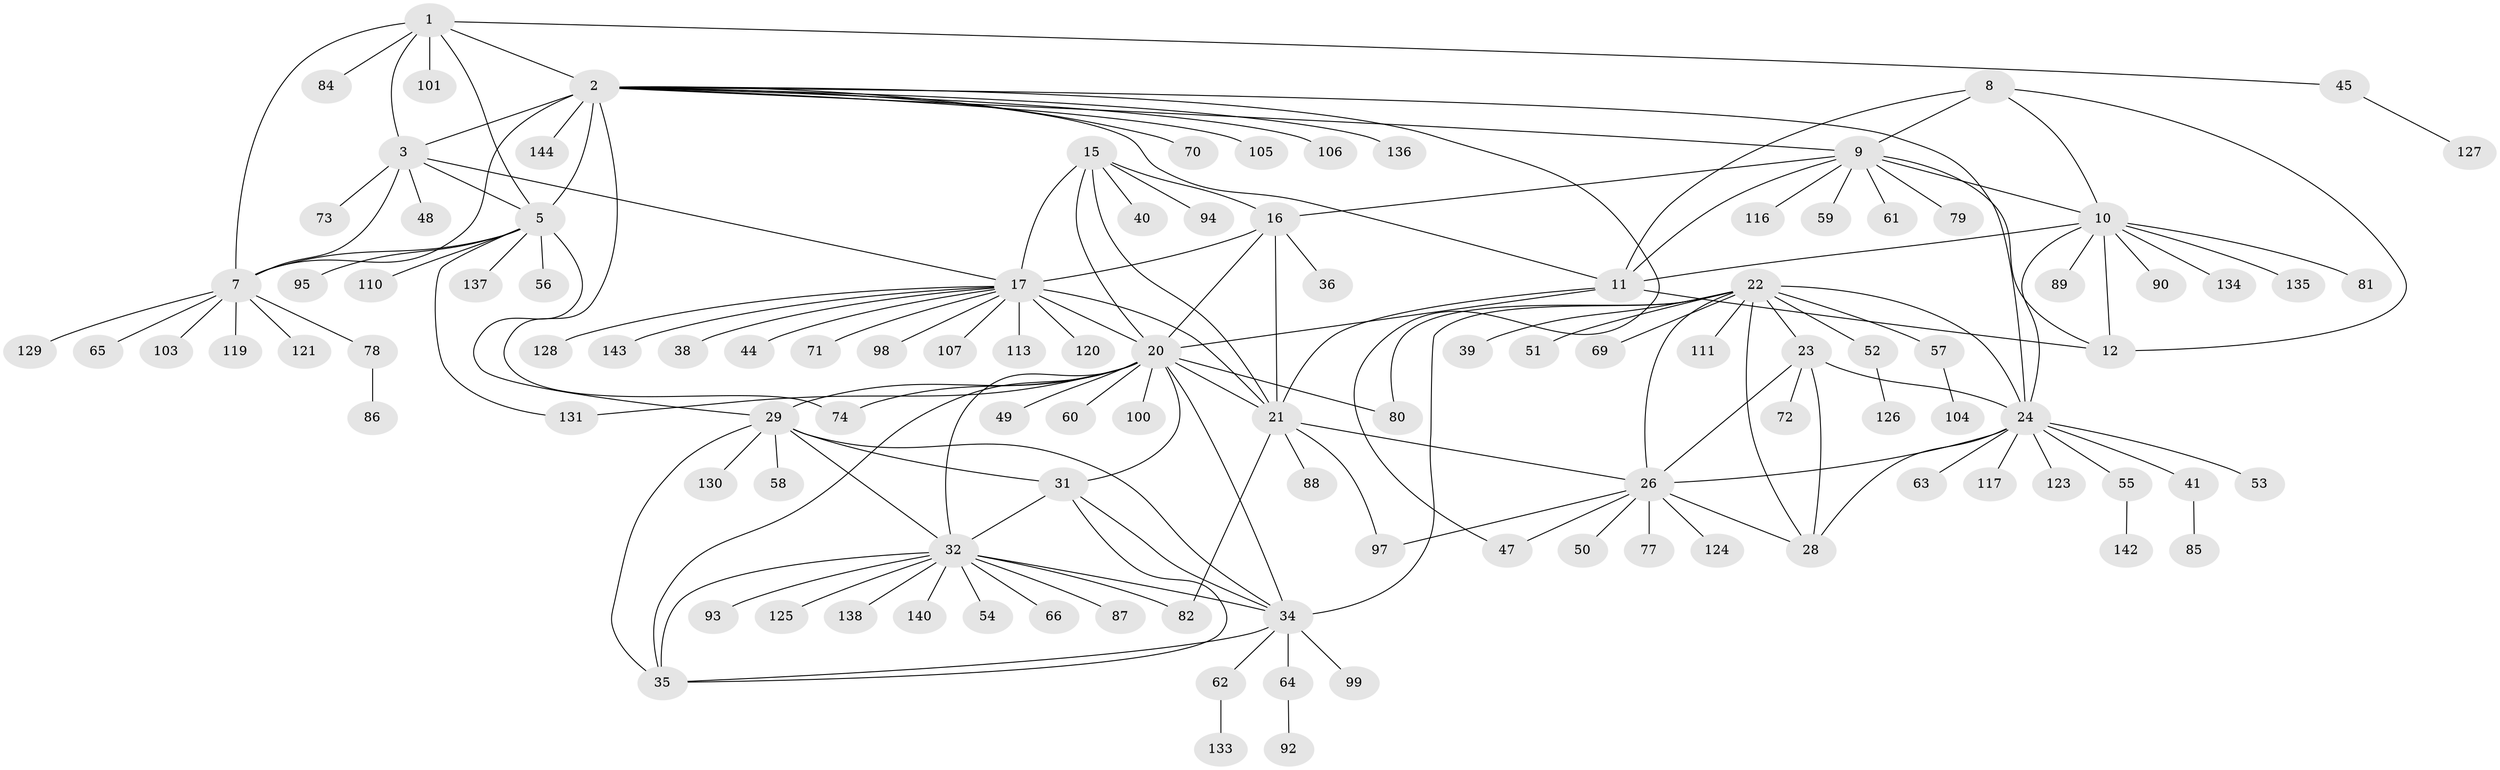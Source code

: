 // Generated by graph-tools (version 1.1) at 2025/24/03/03/25 07:24:10]
// undirected, 112 vertices, 159 edges
graph export_dot {
graph [start="1"]
  node [color=gray90,style=filled];
  1 [super="+122"];
  2 [super="+6"];
  3 [super="+4"];
  5 [super="+76"];
  7 [super="+37"];
  8 [super="+75"];
  9 [super="+96"];
  10 [super="+102"];
  11 [super="+13"];
  12 [super="+14"];
  15 [super="+109"];
  16 [super="+19"];
  17 [super="+18"];
  20 [super="+30"];
  21 [super="+43"];
  22 [super="+27"];
  23 [super="+68"];
  24 [super="+25"];
  26 [super="+114"];
  28;
  29 [super="+91"];
  31 [super="+83"];
  32 [super="+33"];
  34 [super="+46"];
  35 [super="+42"];
  36;
  38;
  39;
  40;
  41;
  44;
  45 [super="+139"];
  47;
  48;
  49;
  50;
  51;
  52 [super="+67"];
  53 [super="+118"];
  54;
  55;
  56;
  57 [super="+115"];
  58;
  59 [super="+112"];
  60 [super="+145"];
  61;
  62;
  63;
  64;
  65;
  66;
  69;
  70;
  71;
  72;
  73;
  74;
  77;
  78;
  79;
  80;
  81;
  82;
  84;
  85;
  86;
  87 [super="+141"];
  88 [super="+146"];
  89;
  90;
  92;
  93;
  94;
  95;
  97;
  98;
  99;
  100 [super="+132"];
  101;
  103 [super="+108"];
  104;
  105;
  106;
  107;
  110;
  111;
  113;
  116;
  117;
  119;
  120;
  121;
  123;
  124;
  125;
  126;
  127;
  128;
  129;
  130;
  131;
  133;
  134;
  135;
  136;
  137;
  138;
  140;
  142;
  143;
  144;
  1 -- 2 [weight=2];
  1 -- 3 [weight=2];
  1 -- 5;
  1 -- 7;
  1 -- 45;
  1 -- 84;
  1 -- 101;
  2 -- 3 [weight=4];
  2 -- 5 [weight=2];
  2 -- 7 [weight=2];
  2 -- 70;
  2 -- 106;
  2 -- 136;
  2 -- 105;
  2 -- 74;
  2 -- 11;
  2 -- 9;
  2 -- 47;
  2 -- 144;
  2 -- 24;
  3 -- 5 [weight=2];
  3 -- 7 [weight=2];
  3 -- 73;
  3 -- 48;
  3 -- 17;
  5 -- 7;
  5 -- 29;
  5 -- 56;
  5 -- 95;
  5 -- 110;
  5 -- 131;
  5 -- 137;
  7 -- 65;
  7 -- 78;
  7 -- 103;
  7 -- 119;
  7 -- 121;
  7 -- 129;
  8 -- 9;
  8 -- 10;
  8 -- 11 [weight=2];
  8 -- 12 [weight=2];
  9 -- 10;
  9 -- 11 [weight=2];
  9 -- 12 [weight=2];
  9 -- 16;
  9 -- 59;
  9 -- 61;
  9 -- 79;
  9 -- 116;
  10 -- 11 [weight=2];
  10 -- 12 [weight=2];
  10 -- 81;
  10 -- 89;
  10 -- 90;
  10 -- 134;
  10 -- 135;
  10 -- 24;
  11 -- 12 [weight=4];
  11 -- 21;
  11 -- 20;
  15 -- 16 [weight=2];
  15 -- 17 [weight=2];
  15 -- 20;
  15 -- 21;
  15 -- 40;
  15 -- 94;
  16 -- 17 [weight=4];
  16 -- 20 [weight=2];
  16 -- 21 [weight=2];
  16 -- 36;
  17 -- 20 [weight=2];
  17 -- 21 [weight=2];
  17 -- 38;
  17 -- 44;
  17 -- 71;
  17 -- 98;
  17 -- 120;
  17 -- 128;
  17 -- 143;
  17 -- 107;
  17 -- 113;
  20 -- 21;
  20 -- 49;
  20 -- 60;
  20 -- 100;
  20 -- 32 [weight=2];
  20 -- 34;
  20 -- 35;
  20 -- 131;
  20 -- 74;
  20 -- 80;
  20 -- 29;
  20 -- 31;
  21 -- 26;
  21 -- 82;
  21 -- 88;
  21 -- 97;
  22 -- 23 [weight=2];
  22 -- 24 [weight=4];
  22 -- 26 [weight=2];
  22 -- 28 [weight=2];
  22 -- 39;
  22 -- 57;
  22 -- 69;
  22 -- 80;
  22 -- 111;
  22 -- 34;
  22 -- 51;
  22 -- 52;
  23 -- 24 [weight=2];
  23 -- 26;
  23 -- 28;
  23 -- 72;
  24 -- 26 [weight=2];
  24 -- 28 [weight=2];
  24 -- 53;
  24 -- 55;
  24 -- 63;
  24 -- 117;
  24 -- 123;
  24 -- 41;
  26 -- 28;
  26 -- 47;
  26 -- 50;
  26 -- 77;
  26 -- 97;
  26 -- 124;
  29 -- 31;
  29 -- 32 [weight=2];
  29 -- 34;
  29 -- 35;
  29 -- 58;
  29 -- 130;
  31 -- 32 [weight=2];
  31 -- 34;
  31 -- 35;
  32 -- 34 [weight=2];
  32 -- 35 [weight=2];
  32 -- 54;
  32 -- 66;
  32 -- 93;
  32 -- 140;
  32 -- 138;
  32 -- 82;
  32 -- 125;
  32 -- 87;
  34 -- 35;
  34 -- 62;
  34 -- 64;
  34 -- 99;
  41 -- 85;
  45 -- 127;
  52 -- 126;
  55 -- 142;
  57 -- 104;
  62 -- 133;
  64 -- 92;
  78 -- 86;
}
